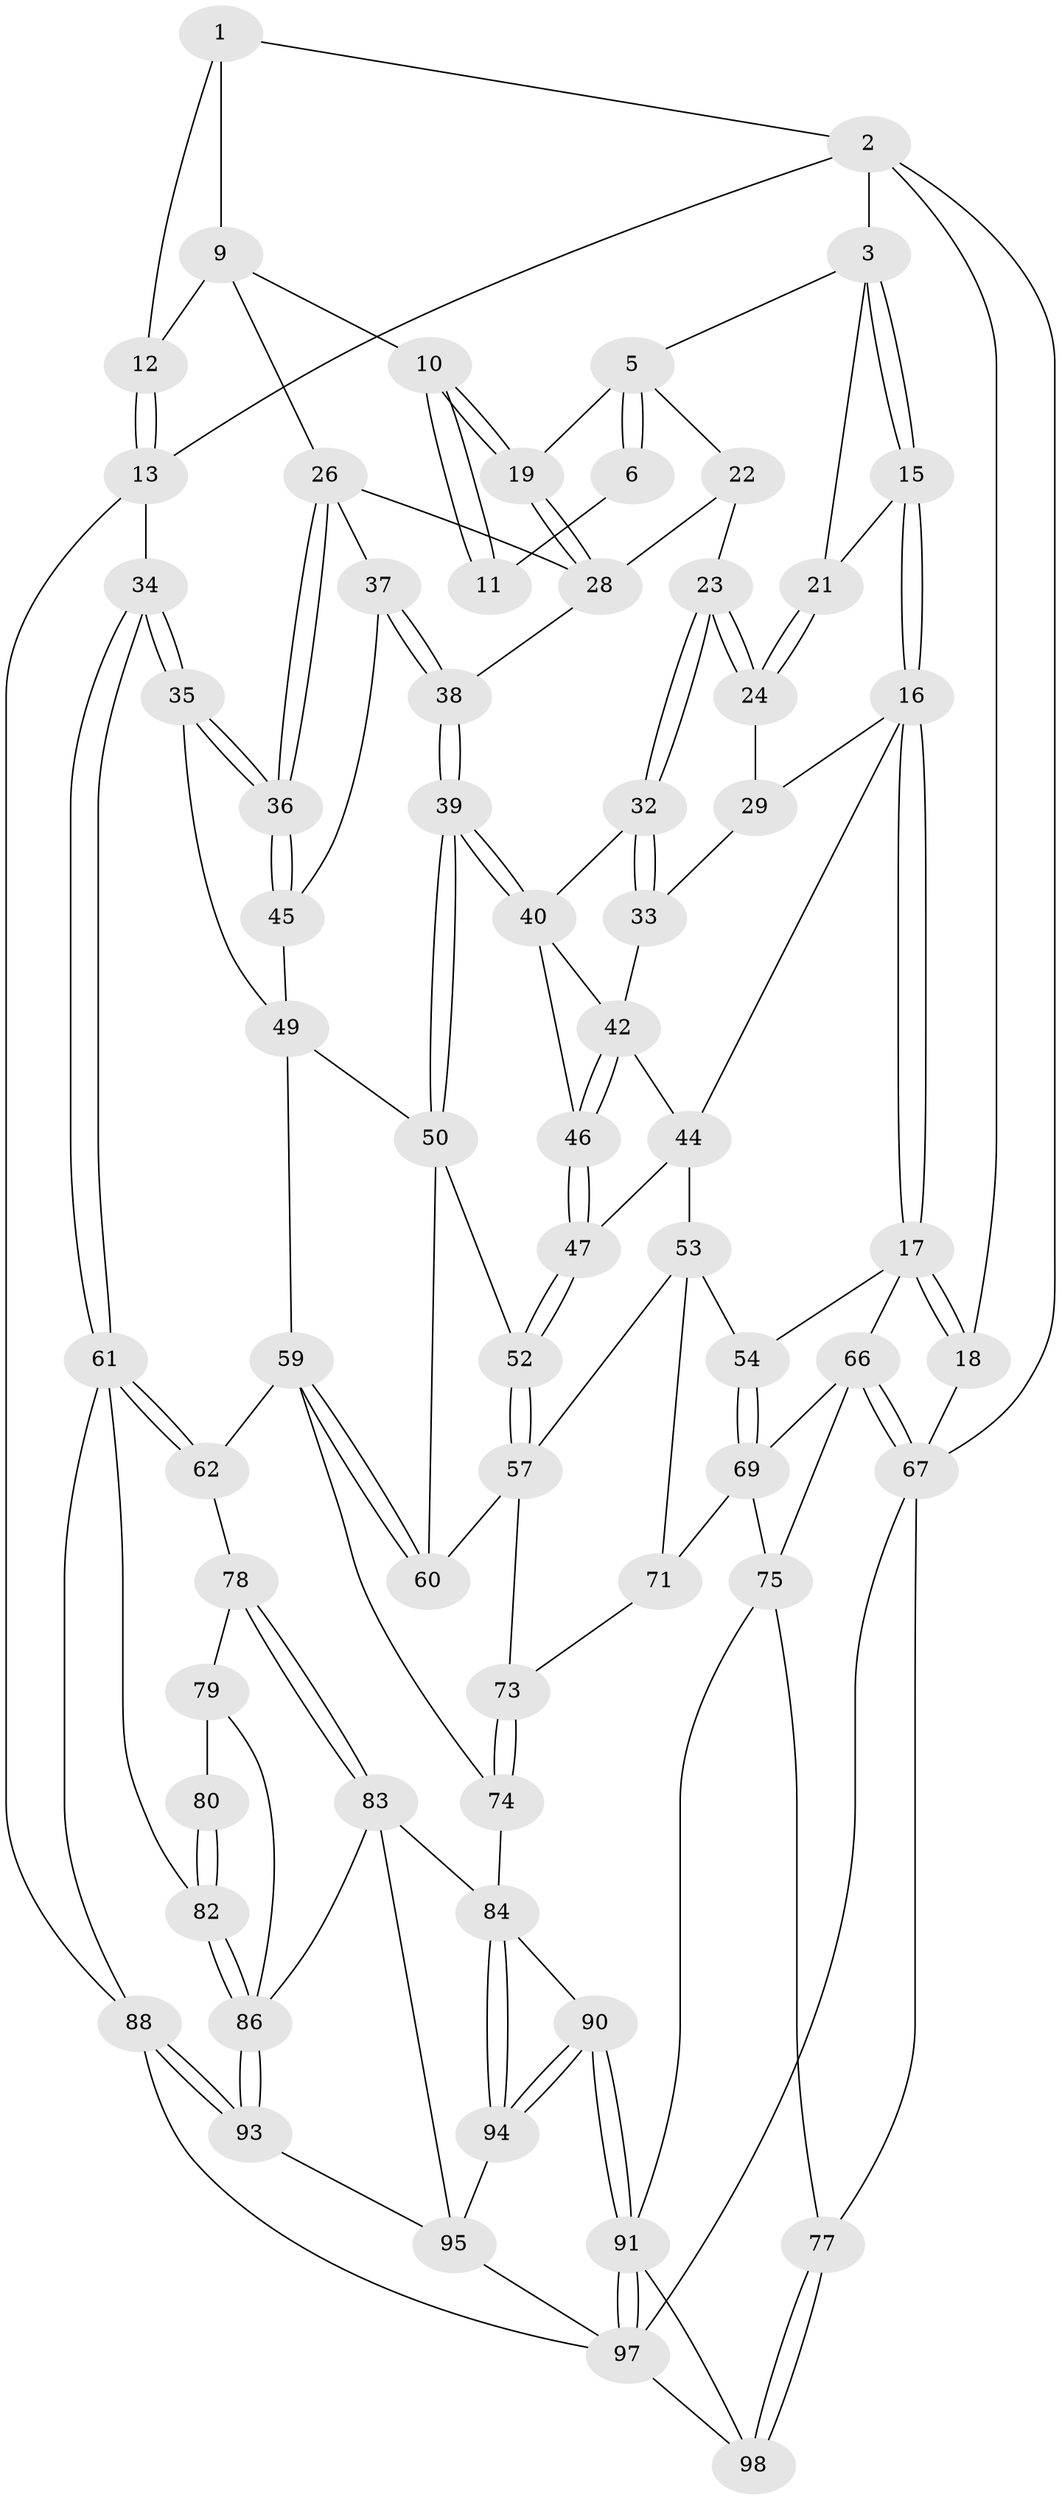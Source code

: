 // Generated by graph-tools (version 1.1) at 2025/52/02/27/25 19:52:40]
// undirected, 69 vertices, 159 edges
graph export_dot {
graph [start="1"]
  node [color=gray90,style=filled];
  1 [pos="+0.7557188035576758+0",super="+8"];
  2 [pos="+0.31349591314610054+0",super="+14"];
  3 [pos="+0.33309711497887595+0",super="+4"];
  5 [pos="+0.604251392390743+0.1383655000238065",super="+20"];
  6 [pos="+0.631070866991876+0.09978716800095423",super="+7"];
  9 [pos="+0.7957942952660914+0.17158001566707426",super="+25"];
  10 [pos="+0.7934581618652212+0.17157760364757163"];
  11 [pos="+0.7565057144028753+0.11554122557578303"];
  12 [pos="+1+0"];
  13 [pos="+1+0"];
  15 [pos="+0.2989387173451651+0.11574626228897196"];
  16 [pos="+0.20429701412326287+0.3045504460575389",super="+30"];
  17 [pos="+0.04731733613636562+0.3664258829911084",super="+55"];
  18 [pos="+0+0.3563304919614774"];
  19 [pos="+0.7163337535901999+0.20574668054185236"];
  21 [pos="+0.447636424285911+0.20521062819209027"];
  22 [pos="+0.5867476783740501+0.27160583798393645"];
  23 [pos="+0.5513654675050591+0.27667718681702586"];
  24 [pos="+0.44760527484733875+0.2238032464607472"];
  26 [pos="+0.8998858889322016+0.31333820835817167",super="+27"];
  28 [pos="+0.7351649213646292+0.2941469446749666",super="+31"];
  29 [pos="+0.43758236171826026+0.23755741623705634"];
  32 [pos="+0.49273538434229824+0.32699345572696936"];
  33 [pos="+0.46906535821506135+0.3295603360140204"];
  34 [pos="+1+0.46103739332694615"];
  35 [pos="+0.9764372804886919+0.403097613578012"];
  36 [pos="+0.956123885372884+0.387540214855206"];
  37 [pos="+0.7486272498158902+0.39031269954076375"];
  38 [pos="+0.6291858245358821+0.3897773987164296"];
  39 [pos="+0.6250767754146435+0.39953125833125985"];
  40 [pos="+0.5620049037265262+0.400186354237411",super="+41"];
  42 [pos="+0.4933664216877837+0.4054550784894839",super="+43"];
  44 [pos="+0.36145054869502174+0.3758143780258542",super="+48"];
  45 [pos="+0.7685102748825343+0.40221325140452246"];
  46 [pos="+0.4974130473676934+0.4222084538876354"];
  47 [pos="+0.4861430293521335+0.433481945408796"];
  49 [pos="+0.7349898971600443+0.4843796830363835",super="+56"];
  50 [pos="+0.6346252507142306+0.47648957298574873",super="+51"];
  52 [pos="+0.5782314931635202+0.5315998243513805"];
  53 [pos="+0.4076956061213949+0.48940115178586413",super="+58"];
  54 [pos="+0.31825996810872376+0.5665540017224459"];
  57 [pos="+0.5764265769838912+0.5343254682670842",super="+65"];
  59 [pos="+0.7770059257608264+0.6259042537219421",super="+64"];
  60 [pos="+0.7251975324598501+0.618027070033176"];
  61 [pos="+1+0.4895254389707547",super="+81"];
  62 [pos="+0.9754291345118605+0.6208563445499059",super="+63"];
  66 [pos="+0.18377660875910523+0.6890413003245165",super="+70"];
  67 [pos="+0.11651503285149664+0.8171354001215948",super="+68"];
  69 [pos="+0.3320626846096509+0.6344888123703794",super="+72"];
  71 [pos="+0.49914267668470513+0.6803512187255695"];
  73 [pos="+0.6079182692089248+0.7038160595192585"];
  74 [pos="+0.6528559856630679+0.761760211747674"];
  75 [pos="+0.44092415199808865+0.8497201982883749",super="+76"];
  77 [pos="+0.1687281115426192+0.8609352765424624"];
  78 [pos="+0.8214795269135874+0.7058777983578906"];
  79 [pos="+0.8606476219375464+0.7347187788418008"];
  80 [pos="+0.9373304794164133+0.7532922887780142"];
  82 [pos="+0.946283447606338+0.7655261722969063"];
  83 [pos="+0.7967741556726028+0.7904681228084013",super="+89"];
  84 [pos="+0.7826362998281052+0.8075369330332509",super="+85"];
  86 [pos="+0.9844073643692242+0.8923722815037107",super="+87"];
  88 [pos="+1+1"];
  90 [pos="+0.6065355472135865+0.955471381646015"];
  91 [pos="+0.5637869949270662+1",super="+92"];
  93 [pos="+1+1"];
  94 [pos="+0.7817762945871705+0.8113868651300544"];
  95 [pos="+0.8041668910722672+0.8722452885434598",super="+96"];
  97 [pos="+0.5819249987462466+1",super="+99"];
  98 [pos="+0.1876851654376945+0.9692328185450131"];
  1 -- 2;
  1 -- 12;
  1 -- 9;
  2 -- 3;
  2 -- 67;
  2 -- 18;
  2 -- 13;
  3 -- 15;
  3 -- 15;
  3 -- 5;
  3 -- 21;
  5 -- 6;
  5 -- 6;
  5 -- 19;
  5 -- 22;
  6 -- 11 [weight=2];
  9 -- 10;
  9 -- 26;
  9 -- 12;
  10 -- 11;
  10 -- 11;
  10 -- 19;
  10 -- 19;
  12 -- 13;
  12 -- 13;
  13 -- 34;
  13 -- 88;
  15 -- 16;
  15 -- 16;
  15 -- 21;
  16 -- 17;
  16 -- 17;
  16 -- 44;
  16 -- 29;
  17 -- 18;
  17 -- 18;
  17 -- 66;
  17 -- 54;
  18 -- 67;
  19 -- 28;
  19 -- 28;
  21 -- 24;
  21 -- 24;
  22 -- 23;
  22 -- 28;
  23 -- 24;
  23 -- 24;
  23 -- 32;
  23 -- 32;
  24 -- 29;
  26 -- 36;
  26 -- 36;
  26 -- 28;
  26 -- 37;
  28 -- 38;
  29 -- 33;
  32 -- 33;
  32 -- 33;
  32 -- 40;
  33 -- 42;
  34 -- 35;
  34 -- 35;
  34 -- 61;
  34 -- 61;
  35 -- 36;
  35 -- 36;
  35 -- 49;
  36 -- 45;
  36 -- 45;
  37 -- 38;
  37 -- 38;
  37 -- 45;
  38 -- 39;
  38 -- 39;
  39 -- 40;
  39 -- 40;
  39 -- 50;
  39 -- 50;
  40 -- 46;
  40 -- 42;
  42 -- 46;
  42 -- 46;
  42 -- 44;
  44 -- 53;
  44 -- 47;
  45 -- 49;
  46 -- 47;
  46 -- 47;
  47 -- 52;
  47 -- 52;
  49 -- 50;
  49 -- 59;
  50 -- 52;
  50 -- 60;
  52 -- 57;
  52 -- 57;
  53 -- 54;
  53 -- 57;
  53 -- 71;
  54 -- 69;
  54 -- 69;
  57 -- 73;
  57 -- 60;
  59 -- 60;
  59 -- 60;
  59 -- 74;
  59 -- 62;
  61 -- 62;
  61 -- 62;
  61 -- 88;
  61 -- 82;
  62 -- 78;
  66 -- 67;
  66 -- 67;
  66 -- 69;
  66 -- 75;
  67 -- 77;
  67 -- 97;
  69 -- 75;
  69 -- 71;
  71 -- 73;
  73 -- 74;
  73 -- 74;
  74 -- 84;
  75 -- 91;
  75 -- 77;
  77 -- 98;
  77 -- 98;
  78 -- 79;
  78 -- 83;
  78 -- 83;
  79 -- 80;
  79 -- 86;
  80 -- 82;
  80 -- 82;
  82 -- 86;
  82 -- 86;
  83 -- 84;
  83 -- 95;
  83 -- 86;
  84 -- 94;
  84 -- 94;
  84 -- 90;
  86 -- 93;
  86 -- 93;
  88 -- 93;
  88 -- 93;
  88 -- 97;
  90 -- 91;
  90 -- 91;
  90 -- 94;
  90 -- 94;
  91 -- 97;
  91 -- 97;
  91 -- 98;
  93 -- 95;
  94 -- 95;
  95 -- 97;
  97 -- 98;
}
